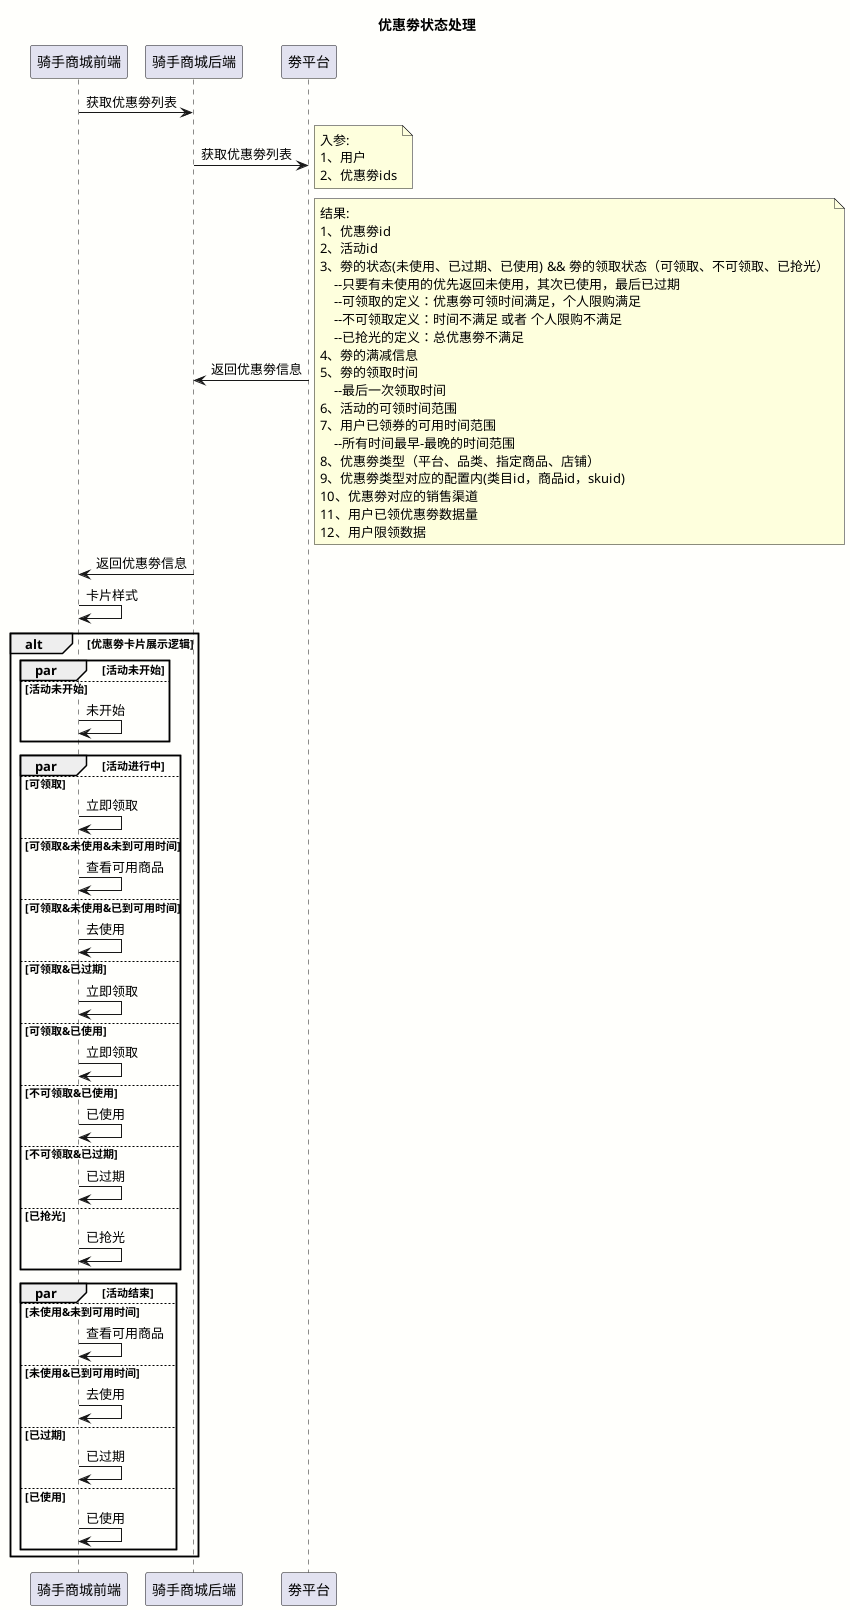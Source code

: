 @startuml
skinparam backgroundColor #FFFFFC
title 优惠劵状态处理

骑手商城前端 -> 骑手商城后端 :获取优惠劵列表
骑手商城后端 -> 劵平台 : 获取优惠劵列表
note right
入参:
1、用户
2、优惠劵ids
end note


劵平台 -> 骑手商城后端 : 返回优惠劵信息
note right
结果:
1、优惠劵id
2、活动id
3、劵的状态(未使用、已过期、已使用) && 劵的领取状态（可领取、不可领取、已抢光）
    --只要有未使用的优先返回未使用，其次已使用，最后已过期
    --可领取的定义：优惠劵可领时间满足，个人限购满足
    --不可领取定义：时间不满足 或者 个人限购不满足
    --已抢光的定义：总优惠劵不满足
4、劵的满减信息
5、劵的领取时间
    --最后一次领取时间
6、活动的可领时间范围
7、用户已领券的可用时间范围
    --所有时间最早-最晚的时间范围
8、优惠劵类型（平台、品类、指定商品、店铺）
9、优惠劵类型对应的配置内(类目id，商品id，skuid)
10、优惠劵对应的销售渠道
11、用户已领优惠劵数据量
12、用户限领数据
end note

骑手商城后端 -> 骑手商城前端 : 返回优惠劵信息
骑手商城前端 -> 骑手商城前端 : 卡片样式
alt 优惠劵卡片展示逻辑
    par 活动未开始
        else 活动未开始
        骑手商城前端 -> 骑手商城前端 : 未开始
    end
    par 活动进行中
        else 可领取
        骑手商城前端 -> 骑手商城前端 : 立即领取
        else 可领取&未使用&未到可用时间
        骑手商城前端 -> 骑手商城前端 : 查看可用商品
        else 可领取&未使用&已到可用时间
        骑手商城前端 -> 骑手商城前端 : 去使用
        else 可领取&已过期
        骑手商城前端 -> 骑手商城前端 : 立即领取
        else 可领取&已使用
        骑手商城前端 -> 骑手商城前端 : 立即领取
        else 不可领取&已使用
        骑手商城前端 -> 骑手商城前端 : 已使用
        else 不可领取&已过期
        骑手商城前端 -> 骑手商城前端 : 已过期
        else 已抢光
        骑手商城前端 -> 骑手商城前端 : 已抢光
    end
    par 活动结束
        else 未使用&未到可用时间
        骑手商城前端 -> 骑手商城前端 : 查看可用商品
        else 未使用&已到可用时间
        骑手商城前端 -> 骑手商城前端 : 去使用
        else 已过期
        骑手商城前端 -> 骑手商城前端 : 已过期
        else 已使用
        骑手商城前端 -> 骑手商城前端 : 已使用
    end


end

@enduml